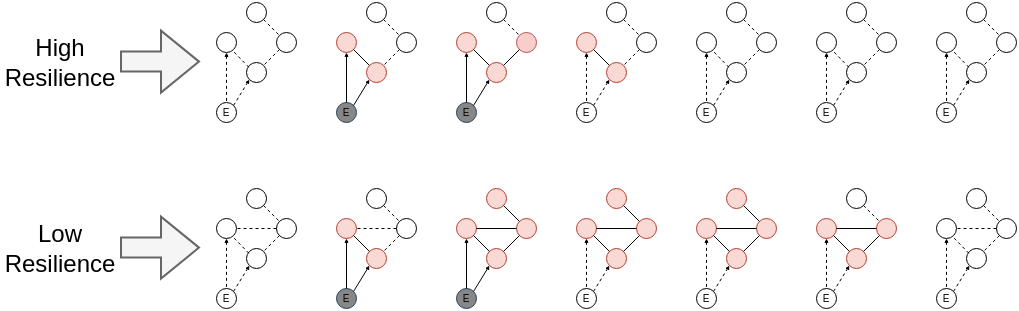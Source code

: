 <mxfile version="24.2.2" type="device">
  <diagram name="Page-1" id="HKCf0ttzn8_PCJtN2dw7">
    <mxGraphModel dx="481" dy="292" grid="1" gridSize="10" guides="1" tooltips="1" connect="1" arrows="1" fold="1" page="1" pageScale="1" pageWidth="850" pageHeight="1100" math="0" shadow="0">
      <root>
        <mxCell id="0" />
        <mxCell id="1" parent="0" />
        <mxCell id="pQo0fo5ogEPFuPqu64le-1" value="" style="group" vertex="1" connectable="0" parent="1">
          <mxGeometry x="268" y="610" width="40" height="60" as="geometry" />
        </mxCell>
        <mxCell id="pQo0fo5ogEPFuPqu64le-2" value="" style="ellipse;whiteSpace=wrap;html=1;strokeWidth=0.5;" vertex="1" parent="pQo0fo5ogEPFuPqu64le-1">
          <mxGeometry x="15" width="10" height="10" as="geometry" />
        </mxCell>
        <mxCell id="pQo0fo5ogEPFuPqu64le-3" value="" style="ellipse;whiteSpace=wrap;html=1;strokeWidth=0.5;" vertex="1" parent="pQo0fo5ogEPFuPqu64le-1">
          <mxGeometry y="15" width="10" height="10" as="geometry" />
        </mxCell>
        <mxCell id="pQo0fo5ogEPFuPqu64le-4" value="" style="ellipse;whiteSpace=wrap;html=1;strokeWidth=0.5;" vertex="1" parent="pQo0fo5ogEPFuPqu64le-1">
          <mxGeometry x="30" y="15" width="10" height="10" as="geometry" />
        </mxCell>
        <mxCell id="pQo0fo5ogEPFuPqu64le-5" value="" style="ellipse;whiteSpace=wrap;html=1;strokeWidth=0.5;" vertex="1" parent="pQo0fo5ogEPFuPqu64le-1">
          <mxGeometry y="50" width="10" height="10" as="geometry" />
        </mxCell>
        <mxCell id="pQo0fo5ogEPFuPqu64le-6" value="" style="ellipse;whiteSpace=wrap;html=1;strokeWidth=0.5;" vertex="1" parent="pQo0fo5ogEPFuPqu64le-1">
          <mxGeometry x="15" y="30" width="10" height="10" as="geometry" />
        </mxCell>
        <mxCell id="pQo0fo5ogEPFuPqu64le-7" value="" style="endArrow=none;dashed=1;html=1;rounded=0;exitX=1;exitY=1;exitDx=0;exitDy=0;entryX=0;entryY=0;entryDx=0;entryDy=0;strokeWidth=0.5;" edge="1" parent="pQo0fo5ogEPFuPqu64le-1" source="pQo0fo5ogEPFuPqu64le-2" target="pQo0fo5ogEPFuPqu64le-4">
          <mxGeometry width="50" height="50" relative="1" as="geometry">
            <mxPoint x="135" y="20" as="sourcePoint" />
            <mxPoint x="185" y="-30" as="targetPoint" />
          </mxGeometry>
        </mxCell>
        <mxCell id="pQo0fo5ogEPFuPqu64le-8" value="" style="endArrow=none;dashed=1;html=1;rounded=0;exitX=0;exitY=0.5;exitDx=0;exitDy=0;entryX=1;entryY=0.5;entryDx=0;entryDy=0;strokeWidth=0.5;" edge="1" parent="pQo0fo5ogEPFuPqu64le-1" source="pQo0fo5ogEPFuPqu64le-4" target="pQo0fo5ogEPFuPqu64le-3">
          <mxGeometry width="50" height="50" relative="1" as="geometry">
            <mxPoint x="34" y="19" as="sourcePoint" />
            <mxPoint x="41" y="26" as="targetPoint" />
          </mxGeometry>
        </mxCell>
        <mxCell id="pQo0fo5ogEPFuPqu64le-9" value="" style="endArrow=none;dashed=1;html=1;rounded=0;exitX=0;exitY=1;exitDx=0;exitDy=0;entryX=1;entryY=0;entryDx=0;entryDy=0;strokeWidth=0.5;" edge="1" parent="pQo0fo5ogEPFuPqu64le-1" source="pQo0fo5ogEPFuPqu64le-4" target="pQo0fo5ogEPFuPqu64le-6">
          <mxGeometry width="50" height="50" relative="1" as="geometry">
            <mxPoint x="44" y="29" as="sourcePoint" />
            <mxPoint x="51" y="36" as="targetPoint" />
          </mxGeometry>
        </mxCell>
        <mxCell id="pQo0fo5ogEPFuPqu64le-10" value="" style="endArrow=none;dashed=1;html=1;rounded=0;exitX=0.882;exitY=0.984;exitDx=0;exitDy=0;entryX=0.149;entryY=0.269;entryDx=0;entryDy=0;strokeWidth=0.5;entryPerimeter=0;exitPerimeter=0;" edge="1" parent="pQo0fo5ogEPFuPqu64le-1" source="pQo0fo5ogEPFuPqu64le-3" target="pQo0fo5ogEPFuPqu64le-6">
          <mxGeometry width="50" height="50" relative="1" as="geometry">
            <mxPoint x="8" y="25" as="sourcePoint" />
            <mxPoint x="15" y="32" as="targetPoint" />
          </mxGeometry>
        </mxCell>
        <mxCell id="pQo0fo5ogEPFuPqu64le-11" value="" style="endArrow=none;dashed=1;html=1;rounded=0;exitX=0.5;exitY=1;exitDx=0;exitDy=0;entryX=0.5;entryY=0;entryDx=0;entryDy=0;strokeWidth=0.5;startArrow=classic;startFill=1;jumpSize=2;endSize=3;startSize=1;" edge="1" parent="pQo0fo5ogEPFuPqu64le-1" source="pQo0fo5ogEPFuPqu64le-3" target="pQo0fo5ogEPFuPqu64le-5">
          <mxGeometry width="50" height="50" relative="1" as="geometry">
            <mxPoint x="64" y="49" as="sourcePoint" />
            <mxPoint x="71" y="56" as="targetPoint" />
          </mxGeometry>
        </mxCell>
        <mxCell id="pQo0fo5ogEPFuPqu64le-12" value="" style="endArrow=classic;dashed=1;html=1;rounded=0;exitX=1;exitY=0;exitDx=0;exitDy=0;entryX=0;entryY=1;entryDx=0;entryDy=0;strokeWidth=0.5;endFill=1;endSize=1;" edge="1" parent="pQo0fo5ogEPFuPqu64le-1" source="pQo0fo5ogEPFuPqu64le-5" target="pQo0fo5ogEPFuPqu64le-6">
          <mxGeometry width="50" height="50" relative="1" as="geometry">
            <mxPoint x="74" y="59" as="sourcePoint" />
            <mxPoint x="81" y="66" as="targetPoint" />
          </mxGeometry>
        </mxCell>
        <mxCell id="pQo0fo5ogEPFuPqu64le-13" value="&lt;font style=&quot;font-size: 5px;&quot;&gt;E&lt;/font&gt;" style="text;html=1;align=center;verticalAlign=middle;whiteSpace=wrap;rounded=0;" vertex="1" parent="pQo0fo5ogEPFuPqu64le-1">
          <mxGeometry y="48" width="10" height="10" as="geometry" />
        </mxCell>
        <mxCell id="pQo0fo5ogEPFuPqu64le-15" value="" style="group" vertex="1" connectable="0" parent="1">
          <mxGeometry x="448" y="610" width="40" height="60" as="geometry" />
        </mxCell>
        <mxCell id="pQo0fo5ogEPFuPqu64le-16" value="" style="ellipse;whiteSpace=wrap;html=1;strokeWidth=0.5;fillColor=#fad9d5;strokeColor=#ae4132;" vertex="1" parent="pQo0fo5ogEPFuPqu64le-15">
          <mxGeometry x="15" width="10" height="10" as="geometry" />
        </mxCell>
        <mxCell id="pQo0fo5ogEPFuPqu64le-17" value="" style="ellipse;whiteSpace=wrap;html=1;strokeWidth=0.5;fillColor=#fad9d5;strokeColor=#ae4132;" vertex="1" parent="pQo0fo5ogEPFuPqu64le-15">
          <mxGeometry y="15" width="10" height="10" as="geometry" />
        </mxCell>
        <mxCell id="pQo0fo5ogEPFuPqu64le-18" value="" style="ellipse;whiteSpace=wrap;html=1;strokeWidth=0.5;fillColor=#fad9d5;strokeColor=#ae4132;" vertex="1" parent="pQo0fo5ogEPFuPqu64le-15">
          <mxGeometry x="30" y="15" width="10" height="10" as="geometry" />
        </mxCell>
        <mxCell id="pQo0fo5ogEPFuPqu64le-19" value="" style="ellipse;whiteSpace=wrap;html=1;strokeWidth=0.5;" vertex="1" parent="pQo0fo5ogEPFuPqu64le-15">
          <mxGeometry y="50" width="10" height="10" as="geometry" />
        </mxCell>
        <mxCell id="pQo0fo5ogEPFuPqu64le-20" value="" style="ellipse;whiteSpace=wrap;html=1;strokeWidth=0.5;fillColor=#fad9d5;strokeColor=#ae4132;" vertex="1" parent="pQo0fo5ogEPFuPqu64le-15">
          <mxGeometry x="15" y="30" width="10" height="10" as="geometry" />
        </mxCell>
        <mxCell id="pQo0fo5ogEPFuPqu64le-21" value="" style="endArrow=none;html=1;rounded=0;exitX=1;exitY=1;exitDx=0;exitDy=0;entryX=0;entryY=0;entryDx=0;entryDy=0;strokeWidth=0.5;" edge="1" parent="pQo0fo5ogEPFuPqu64le-15" source="pQo0fo5ogEPFuPqu64le-16" target="pQo0fo5ogEPFuPqu64le-18">
          <mxGeometry width="50" height="50" relative="1" as="geometry">
            <mxPoint x="135" y="20" as="sourcePoint" />
            <mxPoint x="185" y="-30" as="targetPoint" />
          </mxGeometry>
        </mxCell>
        <mxCell id="pQo0fo5ogEPFuPqu64le-22" value="" style="endArrow=none;html=1;rounded=0;exitX=0;exitY=0.5;exitDx=0;exitDy=0;entryX=1;entryY=0.5;entryDx=0;entryDy=0;strokeWidth=0.5;" edge="1" parent="pQo0fo5ogEPFuPqu64le-15" source="pQo0fo5ogEPFuPqu64le-18" target="pQo0fo5ogEPFuPqu64le-17">
          <mxGeometry width="50" height="50" relative="1" as="geometry">
            <mxPoint x="34" y="19" as="sourcePoint" />
            <mxPoint x="41" y="26" as="targetPoint" />
          </mxGeometry>
        </mxCell>
        <mxCell id="pQo0fo5ogEPFuPqu64le-23" value="" style="endArrow=none;html=1;rounded=0;exitX=0;exitY=1;exitDx=0;exitDy=0;entryX=1;entryY=0;entryDx=0;entryDy=0;strokeWidth=0.5;" edge="1" parent="pQo0fo5ogEPFuPqu64le-15" source="pQo0fo5ogEPFuPqu64le-18" target="pQo0fo5ogEPFuPqu64le-20">
          <mxGeometry width="50" height="50" relative="1" as="geometry">
            <mxPoint x="44" y="29" as="sourcePoint" />
            <mxPoint x="51" y="36" as="targetPoint" />
          </mxGeometry>
        </mxCell>
        <mxCell id="pQo0fo5ogEPFuPqu64le-24" value="" style="endArrow=none;html=1;rounded=0;exitX=1;exitY=1;exitDx=0;exitDy=0;entryX=0;entryY=0;entryDx=0;entryDy=0;strokeWidth=0.5;" edge="1" parent="pQo0fo5ogEPFuPqu64le-15" source="pQo0fo5ogEPFuPqu64le-17" target="pQo0fo5ogEPFuPqu64le-20">
          <mxGeometry width="50" height="50" relative="1" as="geometry">
            <mxPoint x="8" y="25" as="sourcePoint" />
            <mxPoint x="15" y="32" as="targetPoint" />
          </mxGeometry>
        </mxCell>
        <mxCell id="pQo0fo5ogEPFuPqu64le-25" value="" style="endArrow=none;dashed=1;html=1;rounded=0;exitX=0.5;exitY=1;exitDx=0;exitDy=0;entryX=0.5;entryY=0;entryDx=0;entryDy=0;strokeWidth=0.5;startArrow=classic;startFill=1;jumpSize=2;endSize=3;startSize=1;" edge="1" parent="pQo0fo5ogEPFuPqu64le-15" source="pQo0fo5ogEPFuPqu64le-17" target="pQo0fo5ogEPFuPqu64le-19">
          <mxGeometry width="50" height="50" relative="1" as="geometry">
            <mxPoint x="64" y="49" as="sourcePoint" />
            <mxPoint x="71" y="56" as="targetPoint" />
          </mxGeometry>
        </mxCell>
        <mxCell id="pQo0fo5ogEPFuPqu64le-26" value="" style="endArrow=classic;dashed=1;html=1;rounded=0;exitX=1;exitY=0;exitDx=0;exitDy=0;entryX=0;entryY=1;entryDx=0;entryDy=0;strokeWidth=0.5;endFill=1;endSize=1;" edge="1" parent="pQo0fo5ogEPFuPqu64le-15" source="pQo0fo5ogEPFuPqu64le-19" target="pQo0fo5ogEPFuPqu64le-20">
          <mxGeometry width="50" height="50" relative="1" as="geometry">
            <mxPoint x="74" y="59" as="sourcePoint" />
            <mxPoint x="81" y="66" as="targetPoint" />
          </mxGeometry>
        </mxCell>
        <mxCell id="pQo0fo5ogEPFuPqu64le-27" value="&lt;font style=&quot;font-size: 5px;&quot;&gt;E&lt;/font&gt;" style="text;html=1;align=center;verticalAlign=middle;whiteSpace=wrap;rounded=0;" vertex="1" parent="pQo0fo5ogEPFuPqu64le-15">
          <mxGeometry y="48" width="10" height="10" as="geometry" />
        </mxCell>
        <mxCell id="pQo0fo5ogEPFuPqu64le-28" value="" style="group" vertex="1" connectable="0" parent="1">
          <mxGeometry x="628" y="610" width="40" height="60" as="geometry" />
        </mxCell>
        <mxCell id="pQo0fo5ogEPFuPqu64le-29" value="" style="ellipse;whiteSpace=wrap;html=1;strokeWidth=0.5;" vertex="1" parent="pQo0fo5ogEPFuPqu64le-28">
          <mxGeometry x="15" width="10" height="10" as="geometry" />
        </mxCell>
        <mxCell id="pQo0fo5ogEPFuPqu64le-30" value="" style="ellipse;whiteSpace=wrap;html=1;strokeWidth=0.5;" vertex="1" parent="pQo0fo5ogEPFuPqu64le-28">
          <mxGeometry y="15" width="10" height="10" as="geometry" />
        </mxCell>
        <mxCell id="pQo0fo5ogEPFuPqu64le-31" value="" style="ellipse;whiteSpace=wrap;html=1;strokeWidth=0.5;" vertex="1" parent="pQo0fo5ogEPFuPqu64le-28">
          <mxGeometry x="30" y="15" width="10" height="10" as="geometry" />
        </mxCell>
        <mxCell id="pQo0fo5ogEPFuPqu64le-32" value="" style="ellipse;whiteSpace=wrap;html=1;strokeWidth=0.5;" vertex="1" parent="pQo0fo5ogEPFuPqu64le-28">
          <mxGeometry y="50" width="10" height="10" as="geometry" />
        </mxCell>
        <mxCell id="pQo0fo5ogEPFuPqu64le-33" value="" style="ellipse;whiteSpace=wrap;html=1;strokeWidth=0.5;" vertex="1" parent="pQo0fo5ogEPFuPqu64le-28">
          <mxGeometry x="15" y="30" width="10" height="10" as="geometry" />
        </mxCell>
        <mxCell id="pQo0fo5ogEPFuPqu64le-34" value="" style="endArrow=none;dashed=1;html=1;rounded=0;exitX=1;exitY=1;exitDx=0;exitDy=0;entryX=0;entryY=0;entryDx=0;entryDy=0;strokeWidth=0.5;" edge="1" parent="pQo0fo5ogEPFuPqu64le-28" source="pQo0fo5ogEPFuPqu64le-29" target="pQo0fo5ogEPFuPqu64le-31">
          <mxGeometry width="50" height="50" relative="1" as="geometry">
            <mxPoint x="135" y="20" as="sourcePoint" />
            <mxPoint x="185" y="-30" as="targetPoint" />
          </mxGeometry>
        </mxCell>
        <mxCell id="pQo0fo5ogEPFuPqu64le-35" value="" style="endArrow=none;dashed=1;html=1;rounded=0;exitX=0;exitY=0.5;exitDx=0;exitDy=0;entryX=1;entryY=0.5;entryDx=0;entryDy=0;strokeWidth=0.5;" edge="1" parent="pQo0fo5ogEPFuPqu64le-28" source="pQo0fo5ogEPFuPqu64le-31" target="pQo0fo5ogEPFuPqu64le-30">
          <mxGeometry width="50" height="50" relative="1" as="geometry">
            <mxPoint x="34" y="19" as="sourcePoint" />
            <mxPoint x="41" y="26" as="targetPoint" />
          </mxGeometry>
        </mxCell>
        <mxCell id="pQo0fo5ogEPFuPqu64le-36" value="" style="endArrow=none;dashed=1;html=1;rounded=0;exitX=0;exitY=1;exitDx=0;exitDy=0;entryX=1;entryY=0;entryDx=0;entryDy=0;strokeWidth=0.5;" edge="1" parent="pQo0fo5ogEPFuPqu64le-28" source="pQo0fo5ogEPFuPqu64le-31" target="pQo0fo5ogEPFuPqu64le-33">
          <mxGeometry width="50" height="50" relative="1" as="geometry">
            <mxPoint x="44" y="29" as="sourcePoint" />
            <mxPoint x="51" y="36" as="targetPoint" />
          </mxGeometry>
        </mxCell>
        <mxCell id="pQo0fo5ogEPFuPqu64le-37" value="" style="endArrow=none;dashed=1;html=1;rounded=0;exitX=0.882;exitY=0.984;exitDx=0;exitDy=0;entryX=0.149;entryY=0.269;entryDx=0;entryDy=0;strokeWidth=0.5;entryPerimeter=0;exitPerimeter=0;" edge="1" parent="pQo0fo5ogEPFuPqu64le-28" source="pQo0fo5ogEPFuPqu64le-30" target="pQo0fo5ogEPFuPqu64le-33">
          <mxGeometry width="50" height="50" relative="1" as="geometry">
            <mxPoint x="8" y="25" as="sourcePoint" />
            <mxPoint x="15" y="32" as="targetPoint" />
          </mxGeometry>
        </mxCell>
        <mxCell id="pQo0fo5ogEPFuPqu64le-38" value="" style="endArrow=none;dashed=1;html=1;rounded=0;exitX=0.5;exitY=1;exitDx=0;exitDy=0;entryX=0.5;entryY=0;entryDx=0;entryDy=0;strokeWidth=0.5;startArrow=classic;startFill=1;jumpSize=2;endSize=3;startSize=1;" edge="1" parent="pQo0fo5ogEPFuPqu64le-28" source="pQo0fo5ogEPFuPqu64le-30" target="pQo0fo5ogEPFuPqu64le-32">
          <mxGeometry width="50" height="50" relative="1" as="geometry">
            <mxPoint x="64" y="49" as="sourcePoint" />
            <mxPoint x="71" y="56" as="targetPoint" />
          </mxGeometry>
        </mxCell>
        <mxCell id="pQo0fo5ogEPFuPqu64le-39" value="" style="endArrow=classic;dashed=1;html=1;rounded=0;exitX=1;exitY=0;exitDx=0;exitDy=0;entryX=0;entryY=1;entryDx=0;entryDy=0;strokeWidth=0.5;endFill=1;endSize=1;" edge="1" parent="pQo0fo5ogEPFuPqu64le-28" source="pQo0fo5ogEPFuPqu64le-32" target="pQo0fo5ogEPFuPqu64le-33">
          <mxGeometry width="50" height="50" relative="1" as="geometry">
            <mxPoint x="74" y="59" as="sourcePoint" />
            <mxPoint x="81" y="66" as="targetPoint" />
          </mxGeometry>
        </mxCell>
        <mxCell id="pQo0fo5ogEPFuPqu64le-40" value="&lt;font style=&quot;font-size: 5px;&quot;&gt;E&lt;/font&gt;" style="text;html=1;align=center;verticalAlign=middle;whiteSpace=wrap;rounded=0;" vertex="1" parent="pQo0fo5ogEPFuPqu64le-28">
          <mxGeometry y="48" width="10" height="10" as="geometry" />
        </mxCell>
        <mxCell id="pQo0fo5ogEPFuPqu64le-41" value="" style="group" vertex="1" connectable="0" parent="1">
          <mxGeometry x="568" y="610" width="40" height="60" as="geometry" />
        </mxCell>
        <mxCell id="pQo0fo5ogEPFuPqu64le-42" value="" style="ellipse;whiteSpace=wrap;html=1;strokeWidth=0.5;" vertex="1" parent="pQo0fo5ogEPFuPqu64le-41">
          <mxGeometry x="15" width="10" height="10" as="geometry" />
        </mxCell>
        <mxCell id="pQo0fo5ogEPFuPqu64le-43" value="" style="ellipse;whiteSpace=wrap;html=1;strokeWidth=0.5;fillColor=#fad9d5;strokeColor=#ae4132;" vertex="1" parent="pQo0fo5ogEPFuPqu64le-41">
          <mxGeometry y="15" width="10" height="10" as="geometry" />
        </mxCell>
        <mxCell id="pQo0fo5ogEPFuPqu64le-44" value="" style="ellipse;whiteSpace=wrap;html=1;strokeWidth=0.5;fillColor=#fad9d5;strokeColor=#ae4132;" vertex="1" parent="pQo0fo5ogEPFuPqu64le-41">
          <mxGeometry x="30" y="15" width="10" height="10" as="geometry" />
        </mxCell>
        <mxCell id="pQo0fo5ogEPFuPqu64le-45" value="" style="ellipse;whiteSpace=wrap;html=1;strokeWidth=0.5;" vertex="1" parent="pQo0fo5ogEPFuPqu64le-41">
          <mxGeometry y="50" width="10" height="10" as="geometry" />
        </mxCell>
        <mxCell id="pQo0fo5ogEPFuPqu64le-46" value="" style="ellipse;whiteSpace=wrap;html=1;strokeWidth=0.5;fillColor=#fad9d5;strokeColor=#ae4132;" vertex="1" parent="pQo0fo5ogEPFuPqu64le-41">
          <mxGeometry x="15" y="30" width="10" height="10" as="geometry" />
        </mxCell>
        <mxCell id="pQo0fo5ogEPFuPqu64le-47" value="" style="endArrow=none;dashed=1;html=1;rounded=0;exitX=1;exitY=1;exitDx=0;exitDy=0;entryX=0;entryY=0;entryDx=0;entryDy=0;strokeWidth=0.5;" edge="1" parent="pQo0fo5ogEPFuPqu64le-41" source="pQo0fo5ogEPFuPqu64le-42" target="pQo0fo5ogEPFuPqu64le-44">
          <mxGeometry width="50" height="50" relative="1" as="geometry">
            <mxPoint x="135" y="20" as="sourcePoint" />
            <mxPoint x="185" y="-30" as="targetPoint" />
          </mxGeometry>
        </mxCell>
        <mxCell id="pQo0fo5ogEPFuPqu64le-48" value="" style="endArrow=none;html=1;rounded=0;exitX=0;exitY=0.5;exitDx=0;exitDy=0;entryX=1;entryY=0.5;entryDx=0;entryDy=0;strokeWidth=0.5;" edge="1" parent="pQo0fo5ogEPFuPqu64le-41" source="pQo0fo5ogEPFuPqu64le-44" target="pQo0fo5ogEPFuPqu64le-43">
          <mxGeometry width="50" height="50" relative="1" as="geometry">
            <mxPoint x="34" y="19" as="sourcePoint" />
            <mxPoint x="41" y="26" as="targetPoint" />
          </mxGeometry>
        </mxCell>
        <mxCell id="pQo0fo5ogEPFuPqu64le-49" value="" style="endArrow=none;html=1;rounded=0;exitX=0;exitY=1;exitDx=0;exitDy=0;entryX=1;entryY=0;entryDx=0;entryDy=0;strokeWidth=0.5;" edge="1" parent="pQo0fo5ogEPFuPqu64le-41" source="pQo0fo5ogEPFuPqu64le-44" target="pQo0fo5ogEPFuPqu64le-46">
          <mxGeometry width="50" height="50" relative="1" as="geometry">
            <mxPoint x="44" y="29" as="sourcePoint" />
            <mxPoint x="51" y="36" as="targetPoint" />
          </mxGeometry>
        </mxCell>
        <mxCell id="pQo0fo5ogEPFuPqu64le-50" value="" style="endArrow=none;html=1;rounded=0;exitX=1;exitY=1;exitDx=0;exitDy=0;entryX=0;entryY=0;entryDx=0;entryDy=0;strokeWidth=0.5;" edge="1" parent="pQo0fo5ogEPFuPqu64le-41" source="pQo0fo5ogEPFuPqu64le-43" target="pQo0fo5ogEPFuPqu64le-46">
          <mxGeometry width="50" height="50" relative="1" as="geometry">
            <mxPoint x="8" y="25" as="sourcePoint" />
            <mxPoint x="15" y="32" as="targetPoint" />
          </mxGeometry>
        </mxCell>
        <mxCell id="pQo0fo5ogEPFuPqu64le-51" value="" style="endArrow=none;dashed=1;html=1;rounded=0;exitX=0.5;exitY=1;exitDx=0;exitDy=0;entryX=0.5;entryY=0;entryDx=0;entryDy=0;strokeWidth=0.5;startArrow=classic;startFill=1;jumpSize=2;endSize=3;startSize=1;" edge="1" parent="pQo0fo5ogEPFuPqu64le-41" source="pQo0fo5ogEPFuPqu64le-43" target="pQo0fo5ogEPFuPqu64le-45">
          <mxGeometry width="50" height="50" relative="1" as="geometry">
            <mxPoint x="64" y="49" as="sourcePoint" />
            <mxPoint x="71" y="56" as="targetPoint" />
          </mxGeometry>
        </mxCell>
        <mxCell id="pQo0fo5ogEPFuPqu64le-52" value="" style="endArrow=classic;dashed=1;html=1;rounded=0;exitX=1;exitY=0;exitDx=0;exitDy=0;entryX=0;entryY=1;entryDx=0;entryDy=0;strokeWidth=0.5;endFill=1;endSize=1;" edge="1" parent="pQo0fo5ogEPFuPqu64le-41" source="pQo0fo5ogEPFuPqu64le-45" target="pQo0fo5ogEPFuPqu64le-46">
          <mxGeometry width="50" height="50" relative="1" as="geometry">
            <mxPoint x="74" y="59" as="sourcePoint" />
            <mxPoint x="81" y="66" as="targetPoint" />
          </mxGeometry>
        </mxCell>
        <mxCell id="pQo0fo5ogEPFuPqu64le-53" value="&lt;font style=&quot;font-size: 5px;&quot;&gt;E&lt;/font&gt;" style="text;html=1;align=center;verticalAlign=middle;whiteSpace=wrap;rounded=0;" vertex="1" parent="pQo0fo5ogEPFuPqu64le-41">
          <mxGeometry y="48" width="10" height="10" as="geometry" />
        </mxCell>
        <mxCell id="pQo0fo5ogEPFuPqu64le-54" value="" style="group" vertex="1" connectable="0" parent="1">
          <mxGeometry x="328" y="610" width="40" height="60" as="geometry" />
        </mxCell>
        <mxCell id="pQo0fo5ogEPFuPqu64le-55" value="" style="ellipse;whiteSpace=wrap;html=1;strokeWidth=0.5;" vertex="1" parent="pQo0fo5ogEPFuPqu64le-54">
          <mxGeometry x="15" width="10" height="10" as="geometry" />
        </mxCell>
        <mxCell id="pQo0fo5ogEPFuPqu64le-56" value="" style="ellipse;whiteSpace=wrap;html=1;strokeWidth=0.5;fillColor=#fad9d5;strokeColor=#ae4132;" vertex="1" parent="pQo0fo5ogEPFuPqu64le-54">
          <mxGeometry y="15" width="10" height="10" as="geometry" />
        </mxCell>
        <mxCell id="pQo0fo5ogEPFuPqu64le-57" value="" style="ellipse;whiteSpace=wrap;html=1;strokeWidth=0.5;" vertex="1" parent="pQo0fo5ogEPFuPqu64le-54">
          <mxGeometry x="30" y="15" width="10" height="10" as="geometry" />
        </mxCell>
        <mxCell id="pQo0fo5ogEPFuPqu64le-58" value="" style="ellipse;whiteSpace=wrap;html=1;strokeWidth=0.5;fillColor=#878787;strokeColor=#23445d;" vertex="1" parent="pQo0fo5ogEPFuPqu64le-54">
          <mxGeometry y="50" width="10" height="10" as="geometry" />
        </mxCell>
        <mxCell id="pQo0fo5ogEPFuPqu64le-59" value="" style="ellipse;whiteSpace=wrap;html=1;strokeWidth=0.5;fillColor=#fad9d5;strokeColor=#ae4132;" vertex="1" parent="pQo0fo5ogEPFuPqu64le-54">
          <mxGeometry x="15" y="30" width="10" height="10" as="geometry" />
        </mxCell>
        <mxCell id="pQo0fo5ogEPFuPqu64le-60" value="" style="endArrow=none;dashed=1;html=1;rounded=0;exitX=1;exitY=1;exitDx=0;exitDy=0;entryX=0;entryY=0;entryDx=0;entryDy=0;strokeWidth=0.5;" edge="1" parent="pQo0fo5ogEPFuPqu64le-54" source="pQo0fo5ogEPFuPqu64le-55" target="pQo0fo5ogEPFuPqu64le-57">
          <mxGeometry width="50" height="50" relative="1" as="geometry">
            <mxPoint x="135" y="20" as="sourcePoint" />
            <mxPoint x="185" y="-30" as="targetPoint" />
          </mxGeometry>
        </mxCell>
        <mxCell id="pQo0fo5ogEPFuPqu64le-61" value="" style="endArrow=none;dashed=1;html=1;rounded=0;exitX=0;exitY=0.5;exitDx=0;exitDy=0;entryX=1;entryY=0.5;entryDx=0;entryDy=0;strokeWidth=0.5;" edge="1" parent="pQo0fo5ogEPFuPqu64le-54" source="pQo0fo5ogEPFuPqu64le-57" target="pQo0fo5ogEPFuPqu64le-56">
          <mxGeometry width="50" height="50" relative="1" as="geometry">
            <mxPoint x="34" y="19" as="sourcePoint" />
            <mxPoint x="41" y="26" as="targetPoint" />
          </mxGeometry>
        </mxCell>
        <mxCell id="pQo0fo5ogEPFuPqu64le-62" value="" style="endArrow=none;dashed=1;html=1;rounded=0;exitX=0;exitY=1;exitDx=0;exitDy=0;entryX=1;entryY=0;entryDx=0;entryDy=0;strokeWidth=0.5;" edge="1" parent="pQo0fo5ogEPFuPqu64le-54" source="pQo0fo5ogEPFuPqu64le-57" target="pQo0fo5ogEPFuPqu64le-59">
          <mxGeometry width="50" height="50" relative="1" as="geometry">
            <mxPoint x="44" y="29" as="sourcePoint" />
            <mxPoint x="51" y="36" as="targetPoint" />
          </mxGeometry>
        </mxCell>
        <mxCell id="pQo0fo5ogEPFuPqu64le-63" value="" style="endArrow=none;html=1;rounded=0;exitX=1;exitY=1;exitDx=0;exitDy=0;entryX=0;entryY=0;entryDx=0;entryDy=0;strokeWidth=0.5;" edge="1" parent="pQo0fo5ogEPFuPqu64le-54" source="pQo0fo5ogEPFuPqu64le-56" target="pQo0fo5ogEPFuPqu64le-59">
          <mxGeometry width="50" height="50" relative="1" as="geometry">
            <mxPoint x="8" y="25" as="sourcePoint" />
            <mxPoint x="15" y="32" as="targetPoint" />
          </mxGeometry>
        </mxCell>
        <mxCell id="pQo0fo5ogEPFuPqu64le-64" value="" style="endArrow=none;html=1;rounded=0;exitX=0.5;exitY=1;exitDx=0;exitDy=0;entryX=0.5;entryY=0;entryDx=0;entryDy=0;strokeWidth=0.5;startArrow=classic;startFill=1;jumpSize=2;endSize=3;startSize=1;" edge="1" parent="pQo0fo5ogEPFuPqu64le-54" source="pQo0fo5ogEPFuPqu64le-56" target="pQo0fo5ogEPFuPqu64le-58">
          <mxGeometry width="50" height="50" relative="1" as="geometry">
            <mxPoint x="64" y="49" as="sourcePoint" />
            <mxPoint x="71" y="56" as="targetPoint" />
          </mxGeometry>
        </mxCell>
        <mxCell id="pQo0fo5ogEPFuPqu64le-65" value="" style="endArrow=classic;html=1;rounded=0;exitX=1;exitY=0;exitDx=0;exitDy=0;entryX=0;entryY=1;entryDx=0;entryDy=0;strokeWidth=0.5;endFill=1;endSize=1;" edge="1" parent="pQo0fo5ogEPFuPqu64le-54" source="pQo0fo5ogEPFuPqu64le-58" target="pQo0fo5ogEPFuPqu64le-59">
          <mxGeometry width="50" height="50" relative="1" as="geometry">
            <mxPoint x="74" y="59" as="sourcePoint" />
            <mxPoint x="81" y="66" as="targetPoint" />
          </mxGeometry>
        </mxCell>
        <mxCell id="pQo0fo5ogEPFuPqu64le-66" value="&lt;font style=&quot;font-size: 5px;&quot;&gt;E&lt;/font&gt;" style="text;html=1;align=center;verticalAlign=middle;whiteSpace=wrap;rounded=0;" vertex="1" parent="pQo0fo5ogEPFuPqu64le-54">
          <mxGeometry y="48" width="10" height="10" as="geometry" />
        </mxCell>
        <mxCell id="pQo0fo5ogEPFuPqu64le-67" value="" style="group" vertex="1" connectable="0" parent="1">
          <mxGeometry x="388" y="610" width="40" height="60" as="geometry" />
        </mxCell>
        <mxCell id="pQo0fo5ogEPFuPqu64le-68" value="" style="ellipse;whiteSpace=wrap;html=1;strokeWidth=0.5;fillColor=#fad9d5;strokeColor=#ae4132;" vertex="1" parent="pQo0fo5ogEPFuPqu64le-67">
          <mxGeometry x="15" width="10" height="10" as="geometry" />
        </mxCell>
        <mxCell id="pQo0fo5ogEPFuPqu64le-69" value="" style="ellipse;whiteSpace=wrap;html=1;strokeWidth=0.5;fillColor=#fad9d5;strokeColor=#ae4132;" vertex="1" parent="pQo0fo5ogEPFuPqu64le-67">
          <mxGeometry y="15" width="10" height="10" as="geometry" />
        </mxCell>
        <mxCell id="pQo0fo5ogEPFuPqu64le-70" value="" style="ellipse;whiteSpace=wrap;html=1;strokeWidth=0.5;fillColor=#fad9d5;strokeColor=#ae4132;" vertex="1" parent="pQo0fo5ogEPFuPqu64le-67">
          <mxGeometry x="30" y="15" width="10" height="10" as="geometry" />
        </mxCell>
        <mxCell id="pQo0fo5ogEPFuPqu64le-71" value="" style="ellipse;whiteSpace=wrap;html=1;strokeWidth=0.5;fillColor=#878787;strokeColor=#23445d;" vertex="1" parent="pQo0fo5ogEPFuPqu64le-67">
          <mxGeometry y="50" width="10" height="10" as="geometry" />
        </mxCell>
        <mxCell id="pQo0fo5ogEPFuPqu64le-72" value="" style="ellipse;whiteSpace=wrap;html=1;strokeWidth=0.5;fillColor=#fad9d5;strokeColor=#ae4132;" vertex="1" parent="pQo0fo5ogEPFuPqu64le-67">
          <mxGeometry x="15" y="30" width="10" height="10" as="geometry" />
        </mxCell>
        <mxCell id="pQo0fo5ogEPFuPqu64le-73" value="" style="endArrow=none;html=1;rounded=0;exitX=1;exitY=1;exitDx=0;exitDy=0;entryX=0;entryY=0;entryDx=0;entryDy=0;strokeWidth=0.5;" edge="1" parent="pQo0fo5ogEPFuPqu64le-67" source="pQo0fo5ogEPFuPqu64le-68" target="pQo0fo5ogEPFuPqu64le-70">
          <mxGeometry width="50" height="50" relative="1" as="geometry">
            <mxPoint x="135" y="20" as="sourcePoint" />
            <mxPoint x="185" y="-30" as="targetPoint" />
          </mxGeometry>
        </mxCell>
        <mxCell id="pQo0fo5ogEPFuPqu64le-74" value="" style="endArrow=none;html=1;rounded=0;exitX=0;exitY=0.5;exitDx=0;exitDy=0;entryX=1;entryY=0.5;entryDx=0;entryDy=0;strokeWidth=0.5;" edge="1" parent="pQo0fo5ogEPFuPqu64le-67" source="pQo0fo5ogEPFuPqu64le-70" target="pQo0fo5ogEPFuPqu64le-69">
          <mxGeometry width="50" height="50" relative="1" as="geometry">
            <mxPoint x="34" y="19" as="sourcePoint" />
            <mxPoint x="41" y="26" as="targetPoint" />
          </mxGeometry>
        </mxCell>
        <mxCell id="pQo0fo5ogEPFuPqu64le-75" value="" style="endArrow=none;html=1;rounded=0;exitX=0;exitY=1;exitDx=0;exitDy=0;entryX=1;entryY=0;entryDx=0;entryDy=0;strokeWidth=0.5;" edge="1" parent="pQo0fo5ogEPFuPqu64le-67" source="pQo0fo5ogEPFuPqu64le-70" target="pQo0fo5ogEPFuPqu64le-72">
          <mxGeometry width="50" height="50" relative="1" as="geometry">
            <mxPoint x="44" y="29" as="sourcePoint" />
            <mxPoint x="51" y="36" as="targetPoint" />
          </mxGeometry>
        </mxCell>
        <mxCell id="pQo0fo5ogEPFuPqu64le-76" value="" style="endArrow=none;html=1;rounded=0;exitX=1;exitY=1;exitDx=0;exitDy=0;entryX=0;entryY=0;entryDx=0;entryDy=0;strokeWidth=0.5;" edge="1" parent="pQo0fo5ogEPFuPqu64le-67" source="pQo0fo5ogEPFuPqu64le-69" target="pQo0fo5ogEPFuPqu64le-72">
          <mxGeometry width="50" height="50" relative="1" as="geometry">
            <mxPoint x="8" y="25" as="sourcePoint" />
            <mxPoint x="15" y="32" as="targetPoint" />
          </mxGeometry>
        </mxCell>
        <mxCell id="pQo0fo5ogEPFuPqu64le-77" value="" style="endArrow=none;html=1;rounded=0;exitX=0.5;exitY=1;exitDx=0;exitDy=0;entryX=0.5;entryY=0;entryDx=0;entryDy=0;strokeWidth=0.5;startArrow=classic;startFill=1;jumpSize=2;endSize=3;startSize=1;" edge="1" parent="pQo0fo5ogEPFuPqu64le-67" source="pQo0fo5ogEPFuPqu64le-69" target="pQo0fo5ogEPFuPqu64le-71">
          <mxGeometry width="50" height="50" relative="1" as="geometry">
            <mxPoint x="64" y="49" as="sourcePoint" />
            <mxPoint x="71" y="56" as="targetPoint" />
          </mxGeometry>
        </mxCell>
        <mxCell id="pQo0fo5ogEPFuPqu64le-78" value="" style="endArrow=classic;html=1;rounded=0;exitX=1;exitY=0;exitDx=0;exitDy=0;entryX=0;entryY=1;entryDx=0;entryDy=0;strokeWidth=0.5;endFill=1;endSize=1;" edge="1" parent="pQo0fo5ogEPFuPqu64le-67" source="pQo0fo5ogEPFuPqu64le-71" target="pQo0fo5ogEPFuPqu64le-72">
          <mxGeometry width="50" height="50" relative="1" as="geometry">
            <mxPoint x="74" y="59" as="sourcePoint" />
            <mxPoint x="81" y="66" as="targetPoint" />
          </mxGeometry>
        </mxCell>
        <mxCell id="pQo0fo5ogEPFuPqu64le-79" value="&lt;font style=&quot;font-size: 5px;&quot;&gt;E&lt;/font&gt;" style="text;html=1;align=center;verticalAlign=middle;whiteSpace=wrap;rounded=0;" vertex="1" parent="pQo0fo5ogEPFuPqu64le-67">
          <mxGeometry y="48" width="10" height="10" as="geometry" />
        </mxCell>
        <mxCell id="pQo0fo5ogEPFuPqu64le-80" value="" style="group" vertex="1" connectable="0" parent="1">
          <mxGeometry x="508" y="610" width="40" height="60" as="geometry" />
        </mxCell>
        <mxCell id="pQo0fo5ogEPFuPqu64le-81" value="" style="ellipse;whiteSpace=wrap;html=1;strokeWidth=0.5;fillColor=#fad9d5;strokeColor=#ae4132;" vertex="1" parent="pQo0fo5ogEPFuPqu64le-80">
          <mxGeometry x="15" width="10" height="10" as="geometry" />
        </mxCell>
        <mxCell id="pQo0fo5ogEPFuPqu64le-82" value="" style="ellipse;whiteSpace=wrap;html=1;strokeWidth=0.5;fillColor=#fad9d5;strokeColor=#ae4132;" vertex="1" parent="pQo0fo5ogEPFuPqu64le-80">
          <mxGeometry y="15" width="10" height="10" as="geometry" />
        </mxCell>
        <mxCell id="pQo0fo5ogEPFuPqu64le-83" value="" style="ellipse;whiteSpace=wrap;html=1;strokeWidth=0.5;fillColor=#fad9d5;strokeColor=#ae4132;" vertex="1" parent="pQo0fo5ogEPFuPqu64le-80">
          <mxGeometry x="30" y="15" width="10" height="10" as="geometry" />
        </mxCell>
        <mxCell id="pQo0fo5ogEPFuPqu64le-84" value="" style="ellipse;whiteSpace=wrap;html=1;strokeWidth=0.5;" vertex="1" parent="pQo0fo5ogEPFuPqu64le-80">
          <mxGeometry y="50" width="10" height="10" as="geometry" />
        </mxCell>
        <mxCell id="pQo0fo5ogEPFuPqu64le-85" value="" style="ellipse;whiteSpace=wrap;html=1;strokeWidth=0.5;fillColor=#fad9d5;strokeColor=#ae4132;" vertex="1" parent="pQo0fo5ogEPFuPqu64le-80">
          <mxGeometry x="15" y="30" width="10" height="10" as="geometry" />
        </mxCell>
        <mxCell id="pQo0fo5ogEPFuPqu64le-86" value="" style="endArrow=none;html=1;rounded=0;exitX=1;exitY=1;exitDx=0;exitDy=0;entryX=0;entryY=0;entryDx=0;entryDy=0;strokeWidth=0.5;" edge="1" parent="pQo0fo5ogEPFuPqu64le-80" source="pQo0fo5ogEPFuPqu64le-81" target="pQo0fo5ogEPFuPqu64le-83">
          <mxGeometry width="50" height="50" relative="1" as="geometry">
            <mxPoint x="135" y="20" as="sourcePoint" />
            <mxPoint x="185" y="-30" as="targetPoint" />
          </mxGeometry>
        </mxCell>
        <mxCell id="pQo0fo5ogEPFuPqu64le-87" value="" style="endArrow=none;html=1;rounded=0;exitX=0;exitY=0.5;exitDx=0;exitDy=0;entryX=1;entryY=0.5;entryDx=0;entryDy=0;strokeWidth=0.5;" edge="1" parent="pQo0fo5ogEPFuPqu64le-80" source="pQo0fo5ogEPFuPqu64le-83" target="pQo0fo5ogEPFuPqu64le-82">
          <mxGeometry width="50" height="50" relative="1" as="geometry">
            <mxPoint x="34" y="19" as="sourcePoint" />
            <mxPoint x="41" y="26" as="targetPoint" />
          </mxGeometry>
        </mxCell>
        <mxCell id="pQo0fo5ogEPFuPqu64le-88" value="" style="endArrow=none;html=1;rounded=0;exitX=0;exitY=1;exitDx=0;exitDy=0;entryX=1;entryY=0;entryDx=0;entryDy=0;strokeWidth=0.5;" edge="1" parent="pQo0fo5ogEPFuPqu64le-80" source="pQo0fo5ogEPFuPqu64le-83" target="pQo0fo5ogEPFuPqu64le-85">
          <mxGeometry width="50" height="50" relative="1" as="geometry">
            <mxPoint x="44" y="29" as="sourcePoint" />
            <mxPoint x="51" y="36" as="targetPoint" />
          </mxGeometry>
        </mxCell>
        <mxCell id="pQo0fo5ogEPFuPqu64le-89" value="" style="endArrow=none;html=1;rounded=0;exitX=1;exitY=1;exitDx=0;exitDy=0;entryX=0;entryY=0;entryDx=0;entryDy=0;strokeWidth=0.5;" edge="1" parent="pQo0fo5ogEPFuPqu64le-80" source="pQo0fo5ogEPFuPqu64le-82" target="pQo0fo5ogEPFuPqu64le-85">
          <mxGeometry width="50" height="50" relative="1" as="geometry">
            <mxPoint x="8" y="25" as="sourcePoint" />
            <mxPoint x="15" y="32" as="targetPoint" />
          </mxGeometry>
        </mxCell>
        <mxCell id="pQo0fo5ogEPFuPqu64le-90" value="" style="endArrow=none;dashed=1;html=1;rounded=0;exitX=0.5;exitY=1;exitDx=0;exitDy=0;entryX=0.5;entryY=0;entryDx=0;entryDy=0;strokeWidth=0.5;startArrow=classic;startFill=1;jumpSize=2;endSize=3;startSize=1;" edge="1" parent="pQo0fo5ogEPFuPqu64le-80" source="pQo0fo5ogEPFuPqu64le-82" target="pQo0fo5ogEPFuPqu64le-84">
          <mxGeometry width="50" height="50" relative="1" as="geometry">
            <mxPoint x="64" y="49" as="sourcePoint" />
            <mxPoint x="71" y="56" as="targetPoint" />
          </mxGeometry>
        </mxCell>
        <mxCell id="pQo0fo5ogEPFuPqu64le-91" value="" style="endArrow=classic;dashed=1;html=1;rounded=0;exitX=1;exitY=0;exitDx=0;exitDy=0;entryX=0;entryY=1;entryDx=0;entryDy=0;strokeWidth=0.5;endFill=1;endSize=1;" edge="1" parent="pQo0fo5ogEPFuPqu64le-80" source="pQo0fo5ogEPFuPqu64le-84" target="pQo0fo5ogEPFuPqu64le-85">
          <mxGeometry width="50" height="50" relative="1" as="geometry">
            <mxPoint x="74" y="59" as="sourcePoint" />
            <mxPoint x="81" y="66" as="targetPoint" />
          </mxGeometry>
        </mxCell>
        <mxCell id="pQo0fo5ogEPFuPqu64le-92" value="&lt;font style=&quot;font-size: 5px;&quot;&gt;E&lt;/font&gt;" style="text;html=1;align=center;verticalAlign=middle;whiteSpace=wrap;rounded=0;" vertex="1" parent="pQo0fo5ogEPFuPqu64le-80">
          <mxGeometry y="48" width="10" height="10" as="geometry" />
        </mxCell>
        <mxCell id="pQo0fo5ogEPFuPqu64le-97" value="Low Resilience" style="text;html=1;align=center;verticalAlign=middle;whiteSpace=wrap;rounded=0;" vertex="1" parent="1">
          <mxGeometry x="160" y="625" width="60" height="30" as="geometry" />
        </mxCell>
        <mxCell id="pQo0fo5ogEPFuPqu64le-99" value="" style="group" vertex="1" connectable="0" parent="1">
          <mxGeometry x="268" y="517" width="40" height="60" as="geometry" />
        </mxCell>
        <mxCell id="pQo0fo5ogEPFuPqu64le-100" value="" style="ellipse;whiteSpace=wrap;html=1;strokeWidth=0.5;" vertex="1" parent="pQo0fo5ogEPFuPqu64le-99">
          <mxGeometry x="15" width="10" height="10" as="geometry" />
        </mxCell>
        <mxCell id="pQo0fo5ogEPFuPqu64le-101" value="" style="ellipse;whiteSpace=wrap;html=1;strokeWidth=0.5;" vertex="1" parent="pQo0fo5ogEPFuPqu64le-99">
          <mxGeometry y="15" width="10" height="10" as="geometry" />
        </mxCell>
        <mxCell id="pQo0fo5ogEPFuPqu64le-102" value="" style="ellipse;whiteSpace=wrap;html=1;strokeWidth=0.5;" vertex="1" parent="pQo0fo5ogEPFuPqu64le-99">
          <mxGeometry x="30" y="15" width="10" height="10" as="geometry" />
        </mxCell>
        <mxCell id="pQo0fo5ogEPFuPqu64le-103" value="" style="ellipse;whiteSpace=wrap;html=1;strokeWidth=0.5;" vertex="1" parent="pQo0fo5ogEPFuPqu64le-99">
          <mxGeometry y="50" width="10" height="10" as="geometry" />
        </mxCell>
        <mxCell id="pQo0fo5ogEPFuPqu64le-104" value="" style="ellipse;whiteSpace=wrap;html=1;strokeWidth=0.5;" vertex="1" parent="pQo0fo5ogEPFuPqu64le-99">
          <mxGeometry x="15" y="30" width="10" height="10" as="geometry" />
        </mxCell>
        <mxCell id="pQo0fo5ogEPFuPqu64le-105" value="" style="endArrow=none;dashed=1;html=1;rounded=0;exitX=1;exitY=1;exitDx=0;exitDy=0;entryX=0;entryY=0;entryDx=0;entryDy=0;strokeWidth=0.5;" edge="1" parent="pQo0fo5ogEPFuPqu64le-99" source="pQo0fo5ogEPFuPqu64le-100" target="pQo0fo5ogEPFuPqu64le-102">
          <mxGeometry width="50" height="50" relative="1" as="geometry">
            <mxPoint x="135" y="20" as="sourcePoint" />
            <mxPoint x="185" y="-30" as="targetPoint" />
          </mxGeometry>
        </mxCell>
        <mxCell id="pQo0fo5ogEPFuPqu64le-107" value="" style="endArrow=none;dashed=1;html=1;rounded=0;exitX=0;exitY=1;exitDx=0;exitDy=0;entryX=1;entryY=0;entryDx=0;entryDy=0;strokeWidth=0.5;" edge="1" parent="pQo0fo5ogEPFuPqu64le-99" source="pQo0fo5ogEPFuPqu64le-102" target="pQo0fo5ogEPFuPqu64le-104">
          <mxGeometry width="50" height="50" relative="1" as="geometry">
            <mxPoint x="44" y="29" as="sourcePoint" />
            <mxPoint x="51" y="36" as="targetPoint" />
          </mxGeometry>
        </mxCell>
        <mxCell id="pQo0fo5ogEPFuPqu64le-108" value="" style="endArrow=none;dashed=1;html=1;rounded=0;exitX=0.882;exitY=0.984;exitDx=0;exitDy=0;entryX=0.149;entryY=0.269;entryDx=0;entryDy=0;strokeWidth=0.5;entryPerimeter=0;exitPerimeter=0;" edge="1" parent="pQo0fo5ogEPFuPqu64le-99" source="pQo0fo5ogEPFuPqu64le-101" target="pQo0fo5ogEPFuPqu64le-104">
          <mxGeometry width="50" height="50" relative="1" as="geometry">
            <mxPoint x="8" y="25" as="sourcePoint" />
            <mxPoint x="15" y="32" as="targetPoint" />
          </mxGeometry>
        </mxCell>
        <mxCell id="pQo0fo5ogEPFuPqu64le-109" value="" style="endArrow=none;dashed=1;html=1;rounded=0;exitX=0.5;exitY=1;exitDx=0;exitDy=0;entryX=0.5;entryY=0;entryDx=0;entryDy=0;strokeWidth=0.5;startArrow=classic;startFill=1;jumpSize=2;endSize=3;startSize=1;" edge="1" parent="pQo0fo5ogEPFuPqu64le-99" source="pQo0fo5ogEPFuPqu64le-101" target="pQo0fo5ogEPFuPqu64le-103">
          <mxGeometry width="50" height="50" relative="1" as="geometry">
            <mxPoint x="64" y="49" as="sourcePoint" />
            <mxPoint x="71" y="56" as="targetPoint" />
          </mxGeometry>
        </mxCell>
        <mxCell id="pQo0fo5ogEPFuPqu64le-110" value="" style="endArrow=classic;dashed=1;html=1;rounded=0;exitX=1;exitY=0;exitDx=0;exitDy=0;entryX=0;entryY=1;entryDx=0;entryDy=0;strokeWidth=0.5;endFill=1;endSize=1;" edge="1" parent="pQo0fo5ogEPFuPqu64le-99" source="pQo0fo5ogEPFuPqu64le-103" target="pQo0fo5ogEPFuPqu64le-104">
          <mxGeometry width="50" height="50" relative="1" as="geometry">
            <mxPoint x="74" y="59" as="sourcePoint" />
            <mxPoint x="81" y="66" as="targetPoint" />
          </mxGeometry>
        </mxCell>
        <mxCell id="pQo0fo5ogEPFuPqu64le-111" value="&lt;font style=&quot;font-size: 5px;&quot;&gt;E&lt;/font&gt;" style="text;html=1;align=center;verticalAlign=middle;whiteSpace=wrap;rounded=0;" vertex="1" parent="pQo0fo5ogEPFuPqu64le-99">
          <mxGeometry y="48" width="10" height="10" as="geometry" />
        </mxCell>
        <mxCell id="pQo0fo5ogEPFuPqu64le-112" value="" style="group" vertex="1" connectable="0" parent="1">
          <mxGeometry x="448" y="517" width="40" height="60" as="geometry" />
        </mxCell>
        <mxCell id="pQo0fo5ogEPFuPqu64le-113" value="" style="ellipse;whiteSpace=wrap;html=1;strokeWidth=0.5;" vertex="1" parent="pQo0fo5ogEPFuPqu64le-112">
          <mxGeometry x="15" width="10" height="10" as="geometry" />
        </mxCell>
        <mxCell id="pQo0fo5ogEPFuPqu64le-114" value="" style="ellipse;whiteSpace=wrap;html=1;strokeWidth=0.5;fillColor=#fad9d5;strokeColor=#ae4132;" vertex="1" parent="pQo0fo5ogEPFuPqu64le-112">
          <mxGeometry y="15" width="10" height="10" as="geometry" />
        </mxCell>
        <mxCell id="pQo0fo5ogEPFuPqu64le-115" value="" style="ellipse;whiteSpace=wrap;html=1;strokeWidth=0.5;" vertex="1" parent="pQo0fo5ogEPFuPqu64le-112">
          <mxGeometry x="30" y="15" width="10" height="10" as="geometry" />
        </mxCell>
        <mxCell id="pQo0fo5ogEPFuPqu64le-116" value="" style="ellipse;whiteSpace=wrap;html=1;strokeWidth=0.5;" vertex="1" parent="pQo0fo5ogEPFuPqu64le-112">
          <mxGeometry y="50" width="10" height="10" as="geometry" />
        </mxCell>
        <mxCell id="pQo0fo5ogEPFuPqu64le-117" value="" style="ellipse;whiteSpace=wrap;html=1;strokeWidth=0.5;fillColor=#fad9d5;strokeColor=#ae4132;" vertex="1" parent="pQo0fo5ogEPFuPqu64le-112">
          <mxGeometry x="15" y="30" width="10" height="10" as="geometry" />
        </mxCell>
        <mxCell id="pQo0fo5ogEPFuPqu64le-118" value="" style="endArrow=none;html=1;rounded=0;exitX=1;exitY=1;exitDx=0;exitDy=0;entryX=0;entryY=0;entryDx=0;entryDy=0;strokeWidth=0.5;dashed=1;" edge="1" parent="pQo0fo5ogEPFuPqu64le-112" source="pQo0fo5ogEPFuPqu64le-113" target="pQo0fo5ogEPFuPqu64le-115">
          <mxGeometry width="50" height="50" relative="1" as="geometry">
            <mxPoint x="135" y="20" as="sourcePoint" />
            <mxPoint x="185" y="-30" as="targetPoint" />
          </mxGeometry>
        </mxCell>
        <mxCell id="pQo0fo5ogEPFuPqu64le-120" value="" style="endArrow=none;html=1;rounded=0;exitX=0;exitY=1;exitDx=0;exitDy=0;entryX=1;entryY=0;entryDx=0;entryDy=0;strokeWidth=0.5;dashed=1;" edge="1" parent="pQo0fo5ogEPFuPqu64le-112" source="pQo0fo5ogEPFuPqu64le-115" target="pQo0fo5ogEPFuPqu64le-117">
          <mxGeometry width="50" height="50" relative="1" as="geometry">
            <mxPoint x="44" y="29" as="sourcePoint" />
            <mxPoint x="51" y="36" as="targetPoint" />
          </mxGeometry>
        </mxCell>
        <mxCell id="pQo0fo5ogEPFuPqu64le-121" value="" style="endArrow=none;html=1;rounded=0;exitX=1;exitY=1;exitDx=0;exitDy=0;entryX=0;entryY=0;entryDx=0;entryDy=0;strokeWidth=0.5;" edge="1" parent="pQo0fo5ogEPFuPqu64le-112" source="pQo0fo5ogEPFuPqu64le-114" target="pQo0fo5ogEPFuPqu64le-117">
          <mxGeometry width="50" height="50" relative="1" as="geometry">
            <mxPoint x="8" y="25" as="sourcePoint" />
            <mxPoint x="15" y="32" as="targetPoint" />
          </mxGeometry>
        </mxCell>
        <mxCell id="pQo0fo5ogEPFuPqu64le-122" value="" style="endArrow=none;dashed=1;html=1;rounded=0;exitX=0.5;exitY=1;exitDx=0;exitDy=0;entryX=0.5;entryY=0;entryDx=0;entryDy=0;strokeWidth=0.5;startArrow=classic;startFill=1;jumpSize=2;endSize=3;startSize=1;" edge="1" parent="pQo0fo5ogEPFuPqu64le-112" source="pQo0fo5ogEPFuPqu64le-114" target="pQo0fo5ogEPFuPqu64le-116">
          <mxGeometry width="50" height="50" relative="1" as="geometry">
            <mxPoint x="64" y="49" as="sourcePoint" />
            <mxPoint x="71" y="56" as="targetPoint" />
          </mxGeometry>
        </mxCell>
        <mxCell id="pQo0fo5ogEPFuPqu64le-123" value="" style="endArrow=classic;dashed=1;html=1;rounded=0;exitX=1;exitY=0;exitDx=0;exitDy=0;entryX=0;entryY=1;entryDx=0;entryDy=0;strokeWidth=0.5;endFill=1;endSize=1;" edge="1" parent="pQo0fo5ogEPFuPqu64le-112" source="pQo0fo5ogEPFuPqu64le-116" target="pQo0fo5ogEPFuPqu64le-117">
          <mxGeometry width="50" height="50" relative="1" as="geometry">
            <mxPoint x="74" y="59" as="sourcePoint" />
            <mxPoint x="81" y="66" as="targetPoint" />
          </mxGeometry>
        </mxCell>
        <mxCell id="pQo0fo5ogEPFuPqu64le-124" value="&lt;font style=&quot;font-size: 5px;&quot;&gt;E&lt;/font&gt;" style="text;html=1;align=center;verticalAlign=middle;whiteSpace=wrap;rounded=0;" vertex="1" parent="pQo0fo5ogEPFuPqu64le-112">
          <mxGeometry y="48" width="10" height="10" as="geometry" />
        </mxCell>
        <mxCell id="pQo0fo5ogEPFuPqu64le-125" value="" style="group" vertex="1" connectable="0" parent="1">
          <mxGeometry x="628" y="517" width="40" height="60" as="geometry" />
        </mxCell>
        <mxCell id="pQo0fo5ogEPFuPqu64le-126" value="" style="ellipse;whiteSpace=wrap;html=1;strokeWidth=0.5;" vertex="1" parent="pQo0fo5ogEPFuPqu64le-125">
          <mxGeometry x="15" width="10" height="10" as="geometry" />
        </mxCell>
        <mxCell id="pQo0fo5ogEPFuPqu64le-127" value="" style="ellipse;whiteSpace=wrap;html=1;strokeWidth=0.5;" vertex="1" parent="pQo0fo5ogEPFuPqu64le-125">
          <mxGeometry y="15" width="10" height="10" as="geometry" />
        </mxCell>
        <mxCell id="pQo0fo5ogEPFuPqu64le-128" value="" style="ellipse;whiteSpace=wrap;html=1;strokeWidth=0.5;" vertex="1" parent="pQo0fo5ogEPFuPqu64le-125">
          <mxGeometry x="30" y="15" width="10" height="10" as="geometry" />
        </mxCell>
        <mxCell id="pQo0fo5ogEPFuPqu64le-129" value="" style="ellipse;whiteSpace=wrap;html=1;strokeWidth=0.5;" vertex="1" parent="pQo0fo5ogEPFuPqu64le-125">
          <mxGeometry y="50" width="10" height="10" as="geometry" />
        </mxCell>
        <mxCell id="pQo0fo5ogEPFuPqu64le-130" value="" style="ellipse;whiteSpace=wrap;html=1;strokeWidth=0.5;" vertex="1" parent="pQo0fo5ogEPFuPqu64le-125">
          <mxGeometry x="15" y="30" width="10" height="10" as="geometry" />
        </mxCell>
        <mxCell id="pQo0fo5ogEPFuPqu64le-131" value="" style="endArrow=none;dashed=1;html=1;rounded=0;exitX=1;exitY=1;exitDx=0;exitDy=0;entryX=0;entryY=0;entryDx=0;entryDy=0;strokeWidth=0.5;" edge="1" parent="pQo0fo5ogEPFuPqu64le-125" source="pQo0fo5ogEPFuPqu64le-126" target="pQo0fo5ogEPFuPqu64le-128">
          <mxGeometry width="50" height="50" relative="1" as="geometry">
            <mxPoint x="135" y="20" as="sourcePoint" />
            <mxPoint x="185" y="-30" as="targetPoint" />
          </mxGeometry>
        </mxCell>
        <mxCell id="pQo0fo5ogEPFuPqu64le-133" value="" style="endArrow=none;dashed=1;html=1;rounded=0;exitX=0;exitY=1;exitDx=0;exitDy=0;entryX=1;entryY=0;entryDx=0;entryDy=0;strokeWidth=0.5;" edge="1" parent="pQo0fo5ogEPFuPqu64le-125" source="pQo0fo5ogEPFuPqu64le-128" target="pQo0fo5ogEPFuPqu64le-130">
          <mxGeometry width="50" height="50" relative="1" as="geometry">
            <mxPoint x="44" y="29" as="sourcePoint" />
            <mxPoint x="51" y="36" as="targetPoint" />
          </mxGeometry>
        </mxCell>
        <mxCell id="pQo0fo5ogEPFuPqu64le-134" value="" style="endArrow=none;dashed=1;html=1;rounded=0;exitX=0.882;exitY=0.984;exitDx=0;exitDy=0;entryX=0.149;entryY=0.269;entryDx=0;entryDy=0;strokeWidth=0.5;entryPerimeter=0;exitPerimeter=0;" edge="1" parent="pQo0fo5ogEPFuPqu64le-125" source="pQo0fo5ogEPFuPqu64le-127" target="pQo0fo5ogEPFuPqu64le-130">
          <mxGeometry width="50" height="50" relative="1" as="geometry">
            <mxPoint x="8" y="25" as="sourcePoint" />
            <mxPoint x="15" y="32" as="targetPoint" />
          </mxGeometry>
        </mxCell>
        <mxCell id="pQo0fo5ogEPFuPqu64le-135" value="" style="endArrow=none;dashed=1;html=1;rounded=0;exitX=0.5;exitY=1;exitDx=0;exitDy=0;entryX=0.5;entryY=0;entryDx=0;entryDy=0;strokeWidth=0.5;startArrow=classic;startFill=1;jumpSize=2;endSize=3;startSize=1;" edge="1" parent="pQo0fo5ogEPFuPqu64le-125" source="pQo0fo5ogEPFuPqu64le-127" target="pQo0fo5ogEPFuPqu64le-129">
          <mxGeometry width="50" height="50" relative="1" as="geometry">
            <mxPoint x="64" y="49" as="sourcePoint" />
            <mxPoint x="71" y="56" as="targetPoint" />
          </mxGeometry>
        </mxCell>
        <mxCell id="pQo0fo5ogEPFuPqu64le-136" value="" style="endArrow=classic;dashed=1;html=1;rounded=0;exitX=1;exitY=0;exitDx=0;exitDy=0;entryX=0;entryY=1;entryDx=0;entryDy=0;strokeWidth=0.5;endFill=1;endSize=1;" edge="1" parent="pQo0fo5ogEPFuPqu64le-125" source="pQo0fo5ogEPFuPqu64le-129" target="pQo0fo5ogEPFuPqu64le-130">
          <mxGeometry width="50" height="50" relative="1" as="geometry">
            <mxPoint x="74" y="59" as="sourcePoint" />
            <mxPoint x="81" y="66" as="targetPoint" />
          </mxGeometry>
        </mxCell>
        <mxCell id="pQo0fo5ogEPFuPqu64le-137" value="&lt;font style=&quot;font-size: 5px;&quot;&gt;E&lt;/font&gt;" style="text;html=1;align=center;verticalAlign=middle;whiteSpace=wrap;rounded=0;" vertex="1" parent="pQo0fo5ogEPFuPqu64le-125">
          <mxGeometry y="48" width="10" height="10" as="geometry" />
        </mxCell>
        <mxCell id="pQo0fo5ogEPFuPqu64le-151" value="" style="group" vertex="1" connectable="0" parent="1">
          <mxGeometry x="328" y="517" width="40" height="60" as="geometry" />
        </mxCell>
        <mxCell id="pQo0fo5ogEPFuPqu64le-152" value="" style="ellipse;whiteSpace=wrap;html=1;strokeWidth=0.5;" vertex="1" parent="pQo0fo5ogEPFuPqu64le-151">
          <mxGeometry x="15" width="10" height="10" as="geometry" />
        </mxCell>
        <mxCell id="pQo0fo5ogEPFuPqu64le-153" value="" style="ellipse;whiteSpace=wrap;html=1;strokeWidth=0.5;fillColor=#fad9d5;strokeColor=#ae4132;" vertex="1" parent="pQo0fo5ogEPFuPqu64le-151">
          <mxGeometry y="15" width="10" height="10" as="geometry" />
        </mxCell>
        <mxCell id="pQo0fo5ogEPFuPqu64le-154" value="" style="ellipse;whiteSpace=wrap;html=1;strokeWidth=0.5;" vertex="1" parent="pQo0fo5ogEPFuPqu64le-151">
          <mxGeometry x="30" y="15" width="10" height="10" as="geometry" />
        </mxCell>
        <mxCell id="pQo0fo5ogEPFuPqu64le-155" value="" style="ellipse;whiteSpace=wrap;html=1;strokeWidth=0.5;fillColor=#878787;strokeColor=#23445d;" vertex="1" parent="pQo0fo5ogEPFuPqu64le-151">
          <mxGeometry y="50" width="10" height="10" as="geometry" />
        </mxCell>
        <mxCell id="pQo0fo5ogEPFuPqu64le-156" value="" style="ellipse;whiteSpace=wrap;html=1;strokeWidth=0.5;fillColor=#fad9d5;strokeColor=#ae4132;" vertex="1" parent="pQo0fo5ogEPFuPqu64le-151">
          <mxGeometry x="15" y="30" width="10" height="10" as="geometry" />
        </mxCell>
        <mxCell id="pQo0fo5ogEPFuPqu64le-157" value="" style="endArrow=none;dashed=1;html=1;rounded=0;exitX=1;exitY=1;exitDx=0;exitDy=0;entryX=0;entryY=0;entryDx=0;entryDy=0;strokeWidth=0.5;" edge="1" parent="pQo0fo5ogEPFuPqu64le-151" source="pQo0fo5ogEPFuPqu64le-152" target="pQo0fo5ogEPFuPqu64le-154">
          <mxGeometry width="50" height="50" relative="1" as="geometry">
            <mxPoint x="135" y="20" as="sourcePoint" />
            <mxPoint x="185" y="-30" as="targetPoint" />
          </mxGeometry>
        </mxCell>
        <mxCell id="pQo0fo5ogEPFuPqu64le-159" value="" style="endArrow=none;dashed=1;html=1;rounded=0;exitX=0;exitY=1;exitDx=0;exitDy=0;entryX=1;entryY=0;entryDx=0;entryDy=0;strokeWidth=0.5;" edge="1" parent="pQo0fo5ogEPFuPqu64le-151" source="pQo0fo5ogEPFuPqu64le-154" target="pQo0fo5ogEPFuPqu64le-156">
          <mxGeometry width="50" height="50" relative="1" as="geometry">
            <mxPoint x="44" y="29" as="sourcePoint" />
            <mxPoint x="51" y="36" as="targetPoint" />
          </mxGeometry>
        </mxCell>
        <mxCell id="pQo0fo5ogEPFuPqu64le-160" value="" style="endArrow=none;html=1;rounded=0;exitX=1;exitY=1;exitDx=0;exitDy=0;entryX=0;entryY=0;entryDx=0;entryDy=0;strokeWidth=0.5;" edge="1" parent="pQo0fo5ogEPFuPqu64le-151" source="pQo0fo5ogEPFuPqu64le-153" target="pQo0fo5ogEPFuPqu64le-156">
          <mxGeometry width="50" height="50" relative="1" as="geometry">
            <mxPoint x="8" y="25" as="sourcePoint" />
            <mxPoint x="15" y="32" as="targetPoint" />
          </mxGeometry>
        </mxCell>
        <mxCell id="pQo0fo5ogEPFuPqu64le-161" value="" style="endArrow=none;html=1;rounded=0;exitX=0.5;exitY=1;exitDx=0;exitDy=0;entryX=0.5;entryY=0;entryDx=0;entryDy=0;strokeWidth=0.5;startArrow=classic;startFill=1;jumpSize=2;endSize=3;startSize=1;" edge="1" parent="pQo0fo5ogEPFuPqu64le-151" source="pQo0fo5ogEPFuPqu64le-153" target="pQo0fo5ogEPFuPqu64le-155">
          <mxGeometry width="50" height="50" relative="1" as="geometry">
            <mxPoint x="64" y="49" as="sourcePoint" />
            <mxPoint x="71" y="56" as="targetPoint" />
          </mxGeometry>
        </mxCell>
        <mxCell id="pQo0fo5ogEPFuPqu64le-162" value="" style="endArrow=classic;html=1;rounded=0;exitX=1;exitY=0;exitDx=0;exitDy=0;entryX=0;entryY=1;entryDx=0;entryDy=0;strokeWidth=0.5;endFill=1;endSize=1;" edge="1" parent="pQo0fo5ogEPFuPqu64le-151" source="pQo0fo5ogEPFuPqu64le-155" target="pQo0fo5ogEPFuPqu64le-156">
          <mxGeometry width="50" height="50" relative="1" as="geometry">
            <mxPoint x="74" y="59" as="sourcePoint" />
            <mxPoint x="81" y="66" as="targetPoint" />
          </mxGeometry>
        </mxCell>
        <mxCell id="pQo0fo5ogEPFuPqu64le-163" value="&lt;font style=&quot;font-size: 5px;&quot;&gt;E&lt;/font&gt;" style="text;html=1;align=center;verticalAlign=middle;whiteSpace=wrap;rounded=0;" vertex="1" parent="pQo0fo5ogEPFuPqu64le-151">
          <mxGeometry y="48" width="10" height="10" as="geometry" />
        </mxCell>
        <mxCell id="pQo0fo5ogEPFuPqu64le-164" value="" style="group" vertex="1" connectable="0" parent="1">
          <mxGeometry x="388" y="517" width="40" height="60" as="geometry" />
        </mxCell>
        <mxCell id="pQo0fo5ogEPFuPqu64le-165" value="" style="ellipse;whiteSpace=wrap;html=1;strokeWidth=0.5;" vertex="1" parent="pQo0fo5ogEPFuPqu64le-164">
          <mxGeometry x="15" width="10" height="10" as="geometry" />
        </mxCell>
        <mxCell id="pQo0fo5ogEPFuPqu64le-166" value="" style="ellipse;whiteSpace=wrap;html=1;strokeWidth=0.5;fillColor=#fad9d5;strokeColor=#ae4132;" vertex="1" parent="pQo0fo5ogEPFuPqu64le-164">
          <mxGeometry y="15" width="10" height="10" as="geometry" />
        </mxCell>
        <mxCell id="pQo0fo5ogEPFuPqu64le-167" value="" style="ellipse;whiteSpace=wrap;html=1;strokeWidth=0.5;fillColor=#f8cecc;strokeColor=#b85450;" vertex="1" parent="pQo0fo5ogEPFuPqu64le-164">
          <mxGeometry x="30" y="15" width="10" height="10" as="geometry" />
        </mxCell>
        <mxCell id="pQo0fo5ogEPFuPqu64le-168" value="" style="ellipse;whiteSpace=wrap;html=1;strokeWidth=0.5;fillColor=#878787;strokeColor=#23445d;" vertex="1" parent="pQo0fo5ogEPFuPqu64le-164">
          <mxGeometry y="50" width="10" height="10" as="geometry" />
        </mxCell>
        <mxCell id="pQo0fo5ogEPFuPqu64le-169" value="" style="ellipse;whiteSpace=wrap;html=1;strokeWidth=0.5;fillColor=#fad9d5;strokeColor=#ae4132;" vertex="1" parent="pQo0fo5ogEPFuPqu64le-164">
          <mxGeometry x="15" y="30" width="10" height="10" as="geometry" />
        </mxCell>
        <mxCell id="pQo0fo5ogEPFuPqu64le-170" value="" style="endArrow=none;html=1;rounded=0;exitX=1;exitY=1;exitDx=0;exitDy=0;entryX=0;entryY=0;entryDx=0;entryDy=0;strokeWidth=0.5;dashed=1;" edge="1" parent="pQo0fo5ogEPFuPqu64le-164" source="pQo0fo5ogEPFuPqu64le-165" target="pQo0fo5ogEPFuPqu64le-167">
          <mxGeometry width="50" height="50" relative="1" as="geometry">
            <mxPoint x="135" y="20" as="sourcePoint" />
            <mxPoint x="185" y="-30" as="targetPoint" />
          </mxGeometry>
        </mxCell>
        <mxCell id="pQo0fo5ogEPFuPqu64le-172" value="" style="endArrow=none;html=1;rounded=0;exitX=0;exitY=1;exitDx=0;exitDy=0;entryX=1;entryY=0;entryDx=0;entryDy=0;strokeWidth=0.5;" edge="1" parent="pQo0fo5ogEPFuPqu64le-164" source="pQo0fo5ogEPFuPqu64le-167" target="pQo0fo5ogEPFuPqu64le-169">
          <mxGeometry width="50" height="50" relative="1" as="geometry">
            <mxPoint x="44" y="29" as="sourcePoint" />
            <mxPoint x="51" y="36" as="targetPoint" />
          </mxGeometry>
        </mxCell>
        <mxCell id="pQo0fo5ogEPFuPqu64le-173" value="" style="endArrow=none;html=1;rounded=0;exitX=1;exitY=1;exitDx=0;exitDy=0;entryX=0;entryY=0;entryDx=0;entryDy=0;strokeWidth=0.5;" edge="1" parent="pQo0fo5ogEPFuPqu64le-164" source="pQo0fo5ogEPFuPqu64le-166" target="pQo0fo5ogEPFuPqu64le-169">
          <mxGeometry width="50" height="50" relative="1" as="geometry">
            <mxPoint x="8" y="25" as="sourcePoint" />
            <mxPoint x="15" y="32" as="targetPoint" />
          </mxGeometry>
        </mxCell>
        <mxCell id="pQo0fo5ogEPFuPqu64le-174" value="" style="endArrow=none;html=1;rounded=0;exitX=0.5;exitY=1;exitDx=0;exitDy=0;entryX=0.5;entryY=0;entryDx=0;entryDy=0;strokeWidth=0.5;startArrow=classic;startFill=1;jumpSize=2;endSize=3;startSize=1;" edge="1" parent="pQo0fo5ogEPFuPqu64le-164" source="pQo0fo5ogEPFuPqu64le-166" target="pQo0fo5ogEPFuPqu64le-168">
          <mxGeometry width="50" height="50" relative="1" as="geometry">
            <mxPoint x="64" y="49" as="sourcePoint" />
            <mxPoint x="71" y="56" as="targetPoint" />
          </mxGeometry>
        </mxCell>
        <mxCell id="pQo0fo5ogEPFuPqu64le-175" value="" style="endArrow=classic;html=1;rounded=0;exitX=1;exitY=0;exitDx=0;exitDy=0;entryX=0;entryY=1;entryDx=0;entryDy=0;strokeWidth=0.5;endFill=1;endSize=1;" edge="1" parent="pQo0fo5ogEPFuPqu64le-164" source="pQo0fo5ogEPFuPqu64le-168" target="pQo0fo5ogEPFuPqu64le-169">
          <mxGeometry width="50" height="50" relative="1" as="geometry">
            <mxPoint x="74" y="59" as="sourcePoint" />
            <mxPoint x="81" y="66" as="targetPoint" />
          </mxGeometry>
        </mxCell>
        <mxCell id="pQo0fo5ogEPFuPqu64le-176" value="&lt;font style=&quot;font-size: 5px;&quot;&gt;E&lt;/font&gt;" style="text;html=1;align=center;verticalAlign=middle;whiteSpace=wrap;rounded=0;" vertex="1" parent="pQo0fo5ogEPFuPqu64le-164">
          <mxGeometry y="48" width="10" height="10" as="geometry" />
        </mxCell>
        <mxCell id="pQo0fo5ogEPFuPqu64le-191" value="High Resilience" style="text;html=1;align=center;verticalAlign=middle;whiteSpace=wrap;rounded=0;" vertex="1" parent="1">
          <mxGeometry x="160" y="532" width="60" height="30" as="geometry" />
        </mxCell>
        <mxCell id="pQo0fo5ogEPFuPqu64le-193" value="" style="group" vertex="1" connectable="0" parent="1">
          <mxGeometry x="568" y="517" width="40" height="60" as="geometry" />
        </mxCell>
        <mxCell id="pQo0fo5ogEPFuPqu64le-194" value="" style="ellipse;whiteSpace=wrap;html=1;strokeWidth=0.5;" vertex="1" parent="pQo0fo5ogEPFuPqu64le-193">
          <mxGeometry x="15" width="10" height="10" as="geometry" />
        </mxCell>
        <mxCell id="pQo0fo5ogEPFuPqu64le-195" value="" style="ellipse;whiteSpace=wrap;html=1;strokeWidth=0.5;" vertex="1" parent="pQo0fo5ogEPFuPqu64le-193">
          <mxGeometry y="15" width="10" height="10" as="geometry" />
        </mxCell>
        <mxCell id="pQo0fo5ogEPFuPqu64le-196" value="" style="ellipse;whiteSpace=wrap;html=1;strokeWidth=0.5;" vertex="1" parent="pQo0fo5ogEPFuPqu64le-193">
          <mxGeometry x="30" y="15" width="10" height="10" as="geometry" />
        </mxCell>
        <mxCell id="pQo0fo5ogEPFuPqu64le-197" value="" style="ellipse;whiteSpace=wrap;html=1;strokeWidth=0.5;" vertex="1" parent="pQo0fo5ogEPFuPqu64le-193">
          <mxGeometry y="50" width="10" height="10" as="geometry" />
        </mxCell>
        <mxCell id="pQo0fo5ogEPFuPqu64le-198" value="" style="ellipse;whiteSpace=wrap;html=1;strokeWidth=0.5;" vertex="1" parent="pQo0fo5ogEPFuPqu64le-193">
          <mxGeometry x="15" y="30" width="10" height="10" as="geometry" />
        </mxCell>
        <mxCell id="pQo0fo5ogEPFuPqu64le-199" value="" style="endArrow=none;dashed=1;html=1;rounded=0;exitX=1;exitY=1;exitDx=0;exitDy=0;entryX=0;entryY=0;entryDx=0;entryDy=0;strokeWidth=0.5;" edge="1" parent="pQo0fo5ogEPFuPqu64le-193" source="pQo0fo5ogEPFuPqu64le-194" target="pQo0fo5ogEPFuPqu64le-196">
          <mxGeometry width="50" height="50" relative="1" as="geometry">
            <mxPoint x="135" y="20" as="sourcePoint" />
            <mxPoint x="185" y="-30" as="targetPoint" />
          </mxGeometry>
        </mxCell>
        <mxCell id="pQo0fo5ogEPFuPqu64le-200" value="" style="endArrow=none;dashed=1;html=1;rounded=0;exitX=0;exitY=1;exitDx=0;exitDy=0;entryX=1;entryY=0;entryDx=0;entryDy=0;strokeWidth=0.5;" edge="1" parent="pQo0fo5ogEPFuPqu64le-193" source="pQo0fo5ogEPFuPqu64le-196" target="pQo0fo5ogEPFuPqu64le-198">
          <mxGeometry width="50" height="50" relative="1" as="geometry">
            <mxPoint x="44" y="29" as="sourcePoint" />
            <mxPoint x="51" y="36" as="targetPoint" />
          </mxGeometry>
        </mxCell>
        <mxCell id="pQo0fo5ogEPFuPqu64le-201" value="" style="endArrow=none;dashed=1;html=1;rounded=0;exitX=0.882;exitY=0.984;exitDx=0;exitDy=0;entryX=0.149;entryY=0.269;entryDx=0;entryDy=0;strokeWidth=0.5;entryPerimeter=0;exitPerimeter=0;" edge="1" parent="pQo0fo5ogEPFuPqu64le-193" source="pQo0fo5ogEPFuPqu64le-195" target="pQo0fo5ogEPFuPqu64le-198">
          <mxGeometry width="50" height="50" relative="1" as="geometry">
            <mxPoint x="8" y="25" as="sourcePoint" />
            <mxPoint x="15" y="32" as="targetPoint" />
          </mxGeometry>
        </mxCell>
        <mxCell id="pQo0fo5ogEPFuPqu64le-202" value="" style="endArrow=none;dashed=1;html=1;rounded=0;exitX=0.5;exitY=1;exitDx=0;exitDy=0;entryX=0.5;entryY=0;entryDx=0;entryDy=0;strokeWidth=0.5;startArrow=classic;startFill=1;jumpSize=2;endSize=3;startSize=1;" edge="1" parent="pQo0fo5ogEPFuPqu64le-193" source="pQo0fo5ogEPFuPqu64le-195" target="pQo0fo5ogEPFuPqu64le-197">
          <mxGeometry width="50" height="50" relative="1" as="geometry">
            <mxPoint x="64" y="49" as="sourcePoint" />
            <mxPoint x="71" y="56" as="targetPoint" />
          </mxGeometry>
        </mxCell>
        <mxCell id="pQo0fo5ogEPFuPqu64le-203" value="" style="endArrow=classic;dashed=1;html=1;rounded=0;exitX=1;exitY=0;exitDx=0;exitDy=0;entryX=0;entryY=1;entryDx=0;entryDy=0;strokeWidth=0.5;endFill=1;endSize=1;" edge="1" parent="pQo0fo5ogEPFuPqu64le-193" source="pQo0fo5ogEPFuPqu64le-197" target="pQo0fo5ogEPFuPqu64le-198">
          <mxGeometry width="50" height="50" relative="1" as="geometry">
            <mxPoint x="74" y="59" as="sourcePoint" />
            <mxPoint x="81" y="66" as="targetPoint" />
          </mxGeometry>
        </mxCell>
        <mxCell id="pQo0fo5ogEPFuPqu64le-204" value="&lt;font style=&quot;font-size: 5px;&quot;&gt;E&lt;/font&gt;" style="text;html=1;align=center;verticalAlign=middle;whiteSpace=wrap;rounded=0;" vertex="1" parent="pQo0fo5ogEPFuPqu64le-193">
          <mxGeometry y="48" width="10" height="10" as="geometry" />
        </mxCell>
        <mxCell id="pQo0fo5ogEPFuPqu64le-217" value="" style="group" vertex="1" connectable="0" parent="1">
          <mxGeometry x="508" y="517" width="40" height="60" as="geometry" />
        </mxCell>
        <mxCell id="pQo0fo5ogEPFuPqu64le-218" value="" style="ellipse;whiteSpace=wrap;html=1;strokeWidth=0.5;" vertex="1" parent="pQo0fo5ogEPFuPqu64le-217">
          <mxGeometry x="15" width="10" height="10" as="geometry" />
        </mxCell>
        <mxCell id="pQo0fo5ogEPFuPqu64le-219" value="" style="ellipse;whiteSpace=wrap;html=1;strokeWidth=0.5;" vertex="1" parent="pQo0fo5ogEPFuPqu64le-217">
          <mxGeometry y="15" width="10" height="10" as="geometry" />
        </mxCell>
        <mxCell id="pQo0fo5ogEPFuPqu64le-220" value="" style="ellipse;whiteSpace=wrap;html=1;strokeWidth=0.5;" vertex="1" parent="pQo0fo5ogEPFuPqu64le-217">
          <mxGeometry x="30" y="15" width="10" height="10" as="geometry" />
        </mxCell>
        <mxCell id="pQo0fo5ogEPFuPqu64le-221" value="" style="ellipse;whiteSpace=wrap;html=1;strokeWidth=0.5;" vertex="1" parent="pQo0fo5ogEPFuPqu64le-217">
          <mxGeometry y="50" width="10" height="10" as="geometry" />
        </mxCell>
        <mxCell id="pQo0fo5ogEPFuPqu64le-222" value="" style="ellipse;whiteSpace=wrap;html=1;strokeWidth=0.5;" vertex="1" parent="pQo0fo5ogEPFuPqu64le-217">
          <mxGeometry x="15" y="30" width="10" height="10" as="geometry" />
        </mxCell>
        <mxCell id="pQo0fo5ogEPFuPqu64le-223" value="" style="endArrow=none;dashed=1;html=1;rounded=0;exitX=1;exitY=1;exitDx=0;exitDy=0;entryX=0;entryY=0;entryDx=0;entryDy=0;strokeWidth=0.5;" edge="1" parent="pQo0fo5ogEPFuPqu64le-217" source="pQo0fo5ogEPFuPqu64le-218" target="pQo0fo5ogEPFuPqu64le-220">
          <mxGeometry width="50" height="50" relative="1" as="geometry">
            <mxPoint x="135" y="20" as="sourcePoint" />
            <mxPoint x="185" y="-30" as="targetPoint" />
          </mxGeometry>
        </mxCell>
        <mxCell id="pQo0fo5ogEPFuPqu64le-224" value="" style="endArrow=none;dashed=1;html=1;rounded=0;exitX=0;exitY=1;exitDx=0;exitDy=0;entryX=1;entryY=0;entryDx=0;entryDy=0;strokeWidth=0.5;" edge="1" parent="pQo0fo5ogEPFuPqu64le-217" source="pQo0fo5ogEPFuPqu64le-220" target="pQo0fo5ogEPFuPqu64le-222">
          <mxGeometry width="50" height="50" relative="1" as="geometry">
            <mxPoint x="44" y="29" as="sourcePoint" />
            <mxPoint x="51" y="36" as="targetPoint" />
          </mxGeometry>
        </mxCell>
        <mxCell id="pQo0fo5ogEPFuPqu64le-225" value="" style="endArrow=none;dashed=1;html=1;rounded=0;exitX=0.882;exitY=0.984;exitDx=0;exitDy=0;entryX=0.149;entryY=0.269;entryDx=0;entryDy=0;strokeWidth=0.5;entryPerimeter=0;exitPerimeter=0;" edge="1" parent="pQo0fo5ogEPFuPqu64le-217" source="pQo0fo5ogEPFuPqu64le-219" target="pQo0fo5ogEPFuPqu64le-222">
          <mxGeometry width="50" height="50" relative="1" as="geometry">
            <mxPoint x="8" y="25" as="sourcePoint" />
            <mxPoint x="15" y="32" as="targetPoint" />
          </mxGeometry>
        </mxCell>
        <mxCell id="pQo0fo5ogEPFuPqu64le-226" value="" style="endArrow=none;dashed=1;html=1;rounded=0;exitX=0.5;exitY=1;exitDx=0;exitDy=0;entryX=0.5;entryY=0;entryDx=0;entryDy=0;strokeWidth=0.5;startArrow=classic;startFill=1;jumpSize=2;endSize=3;startSize=1;" edge="1" parent="pQo0fo5ogEPFuPqu64le-217" source="pQo0fo5ogEPFuPqu64le-219" target="pQo0fo5ogEPFuPqu64le-221">
          <mxGeometry width="50" height="50" relative="1" as="geometry">
            <mxPoint x="64" y="49" as="sourcePoint" />
            <mxPoint x="71" y="56" as="targetPoint" />
          </mxGeometry>
        </mxCell>
        <mxCell id="pQo0fo5ogEPFuPqu64le-227" value="" style="endArrow=classic;dashed=1;html=1;rounded=0;exitX=1;exitY=0;exitDx=0;exitDy=0;entryX=0;entryY=1;entryDx=0;entryDy=0;strokeWidth=0.5;endFill=1;endSize=1;" edge="1" parent="pQo0fo5ogEPFuPqu64le-217" source="pQo0fo5ogEPFuPqu64le-221" target="pQo0fo5ogEPFuPqu64le-222">
          <mxGeometry width="50" height="50" relative="1" as="geometry">
            <mxPoint x="74" y="59" as="sourcePoint" />
            <mxPoint x="81" y="66" as="targetPoint" />
          </mxGeometry>
        </mxCell>
        <mxCell id="pQo0fo5ogEPFuPqu64le-228" value="&lt;font style=&quot;font-size: 5px;&quot;&gt;E&lt;/font&gt;" style="text;html=1;align=center;verticalAlign=middle;whiteSpace=wrap;rounded=0;" vertex="1" parent="pQo0fo5ogEPFuPqu64le-217">
          <mxGeometry y="48" width="10" height="10" as="geometry" />
        </mxCell>
        <mxCell id="pQo0fo5ogEPFuPqu64le-229" value="" style="shape=flexArrow;endArrow=classic;html=1;rounded=0;fillColor=#f5f5f5;strokeColor=#666666;" edge="1" parent="1">
          <mxGeometry width="50" height="50" relative="1" as="geometry">
            <mxPoint x="220" y="546.81" as="sourcePoint" />
            <mxPoint x="260" y="546.81" as="targetPoint" />
          </mxGeometry>
        </mxCell>
        <mxCell id="pQo0fo5ogEPFuPqu64le-230" value="" style="shape=flexArrow;endArrow=classic;html=1;rounded=0;fillColor=#f5f5f5;strokeColor=#666666;" edge="1" parent="1">
          <mxGeometry width="50" height="50" relative="1" as="geometry">
            <mxPoint x="220" y="639.81" as="sourcePoint" />
            <mxPoint x="260" y="639.81" as="targetPoint" />
          </mxGeometry>
        </mxCell>
      </root>
    </mxGraphModel>
  </diagram>
</mxfile>
